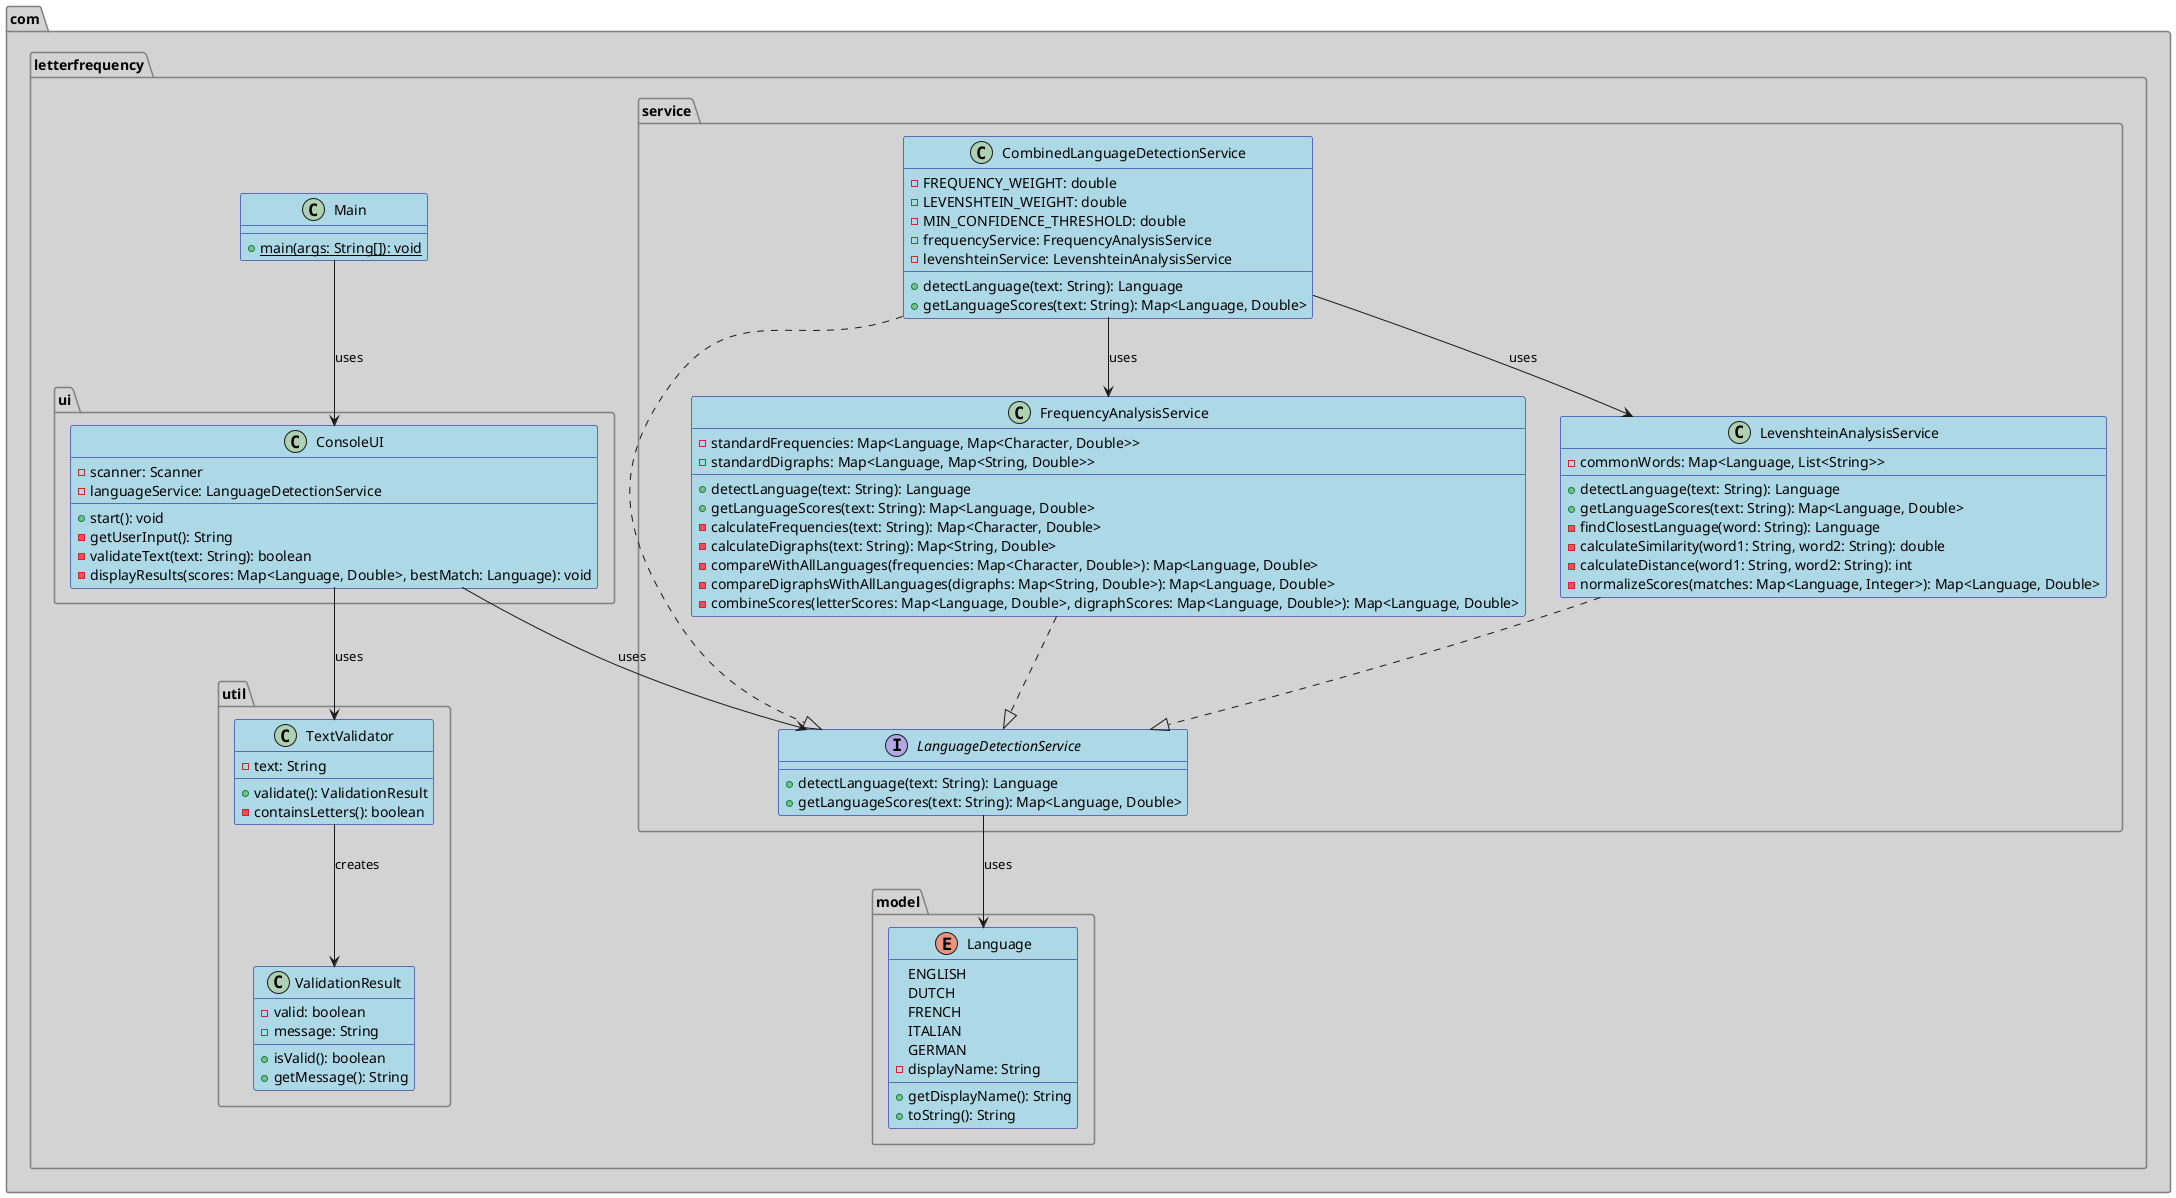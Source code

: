 @startuml Language Detection System

package com.letterfrequency {
    class Main {
        + {static} main(args: String[]): void
    }
}

package com.letterfrequency.model {
    enum Language {
        ENGLISH
        DUTCH
        FRENCH
        ITALIAN
        GERMAN
        - displayName: String
        + getDisplayName(): String
        + toString(): String
    }
}

package com.letterfrequency.service {
    interface LanguageDetectionService {
        + detectLanguage(text: String): Language
        + getLanguageScores(text: String): Map<Language, Double>
    }

    class CombinedLanguageDetectionService {
        - FREQUENCY_WEIGHT: double
        - LEVENSHTEIN_WEIGHT: double
        - MIN_CONFIDENCE_THRESHOLD: double
        - frequencyService: FrequencyAnalysisService
        - levenshteinService: LevenshteinAnalysisService
        + detectLanguage(text: String): Language
        + getLanguageScores(text: String): Map<Language, Double>
    }

    class FrequencyAnalysisService {
        - standardFrequencies: Map<Language, Map<Character, Double>>
        - standardDigraphs: Map<Language, Map<String, Double>>
        + detectLanguage(text: String): Language
        + getLanguageScores(text: String): Map<Language, Double>
        - calculateFrequencies(text: String): Map<Character, Double>
        - calculateDigraphs(text: String): Map<String, Double>
        - compareWithAllLanguages(frequencies: Map<Character, Double>): Map<Language, Double>
        - compareDigraphsWithAllLanguages(digraphs: Map<String, Double>): Map<Language, Double>
        - combineScores(letterScores: Map<Language, Double>, digraphScores: Map<Language, Double>): Map<Language, Double>
    }

    class LevenshteinAnalysisService {
        - commonWords: Map<Language, List<String>>
        + detectLanguage(text: String): Language
        + getLanguageScores(text: String): Map<Language, Double>
        - findClosestLanguage(word: String): Language
        - calculateSimilarity(word1: String, word2: String): double
        - calculateDistance(word1: String, word2: String): int
        - normalizeScores(matches: Map<Language, Integer>): Map<Language, Double>
    }
}

package com.letterfrequency.ui {
    class ConsoleUI {
        - scanner: Scanner
        - languageService: LanguageDetectionService
        + start(): void
        - getUserInput(): String
        - validateText(text: String): boolean
        - displayResults(scores: Map<Language, Double>, bestMatch: Language): void
    }
}

package com.letterfrequency.util {
    class TextValidator {
        - text: String
        + validate(): ValidationResult
        - containsLetters(): boolean
    }

    class ValidationResult {
        - valid: boolean
        - message: String
        + isValid(): boolean
        + getMessage(): String
    }
}

' Relationships
Main --> ConsoleUI: uses
ConsoleUI --> LanguageDetectionService: uses
ConsoleUI --> TextValidator: uses
TextValidator --> ValidationResult: creates
CombinedLanguageDetectionService ..|> LanguageDetectionService
FrequencyAnalysisService ..|> LanguageDetectionService
LevenshteinAnalysisService ..|> LanguageDetectionService
CombinedLanguageDetectionService --> FrequencyAnalysisService: uses
CombinedLanguageDetectionService --> LevenshteinAnalysisService: uses
LanguageDetectionService --> Language: uses

skinparam backgroundColor white
skinparam classBackgroundColor LightBlue
skinparam classBorderColor DarkBlue
skinparam packageBackgroundColor LightGray
skinparam packageBorderColor Gray
skinparam arrowColor DarkBlue
skinparam stereotypeCBackgroundColor LightYellow
skinparam stereotypeCBorderColor DarkYellow

@enduml
